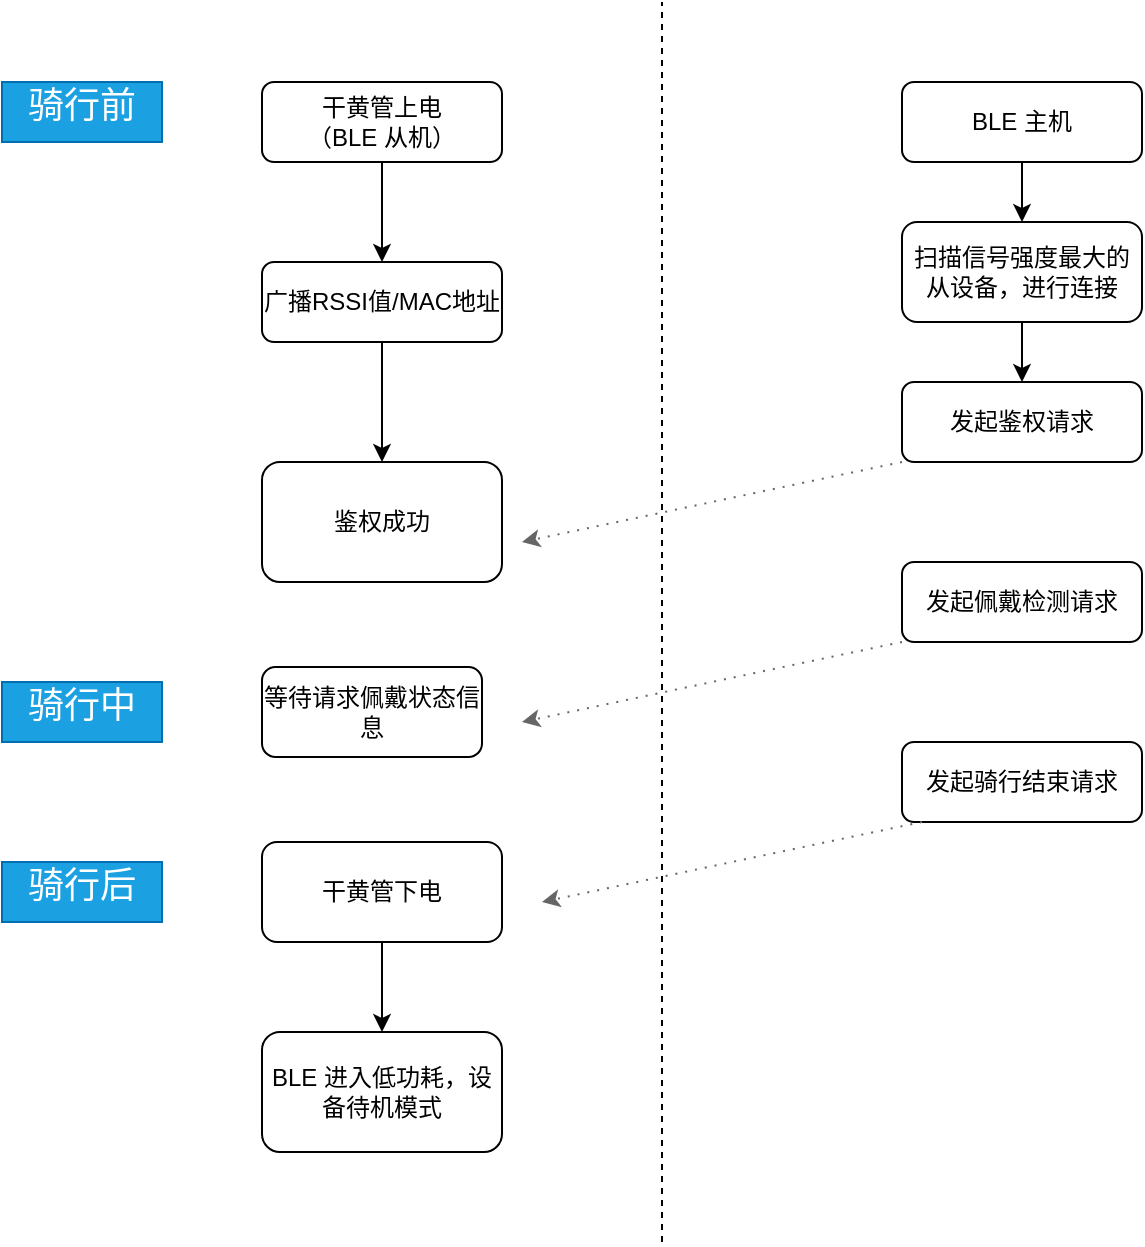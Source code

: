 <mxfile version="22.0.8" type="github">
  <diagram id="C5RBs43oDa-KdzZeNtuy" name="Page-1">
    <mxGraphModel dx="1425" dy="795" grid="1" gridSize="10" guides="1" tooltips="1" connect="1" arrows="1" fold="1" page="1" pageScale="1" pageWidth="827" pageHeight="1169" math="0" shadow="0">
      <root>
        <mxCell id="WIyWlLk6GJQsqaUBKTNV-0" />
        <mxCell id="WIyWlLk6GJQsqaUBKTNV-1" parent="WIyWlLk6GJQsqaUBKTNV-0" />
        <mxCell id="OKXSKGiEREyGPu1v0xaB-46" value="" style="edgeStyle=orthogonalEdgeStyle;rounded=0;orthogonalLoop=1;jettySize=auto;html=1;" edge="1" parent="WIyWlLk6GJQsqaUBKTNV-1" source="WIyWlLk6GJQsqaUBKTNV-3" target="OKXSKGiEREyGPu1v0xaB-12">
          <mxGeometry relative="1" as="geometry" />
        </mxCell>
        <mxCell id="WIyWlLk6GJQsqaUBKTNV-3" value="干黄管上电&lt;br&gt;（BLE 从机）" style="rounded=1;whiteSpace=wrap;html=1;fontSize=12;glass=0;strokeWidth=1;shadow=0;" parent="WIyWlLk6GJQsqaUBKTNV-1" vertex="1">
          <mxGeometry x="160" y="80" width="120" height="40" as="geometry" />
        </mxCell>
        <mxCell id="OKXSKGiEREyGPu1v0xaB-29" value="" style="edgeStyle=orthogonalEdgeStyle;rounded=0;orthogonalLoop=1;jettySize=auto;html=1;" edge="1" parent="WIyWlLk6GJQsqaUBKTNV-1" source="OKXSKGiEREyGPu1v0xaB-12" target="OKXSKGiEREyGPu1v0xaB-28">
          <mxGeometry relative="1" as="geometry" />
        </mxCell>
        <mxCell id="OKXSKGiEREyGPu1v0xaB-12" value="广播RSSI值/MAC地址" style="rounded=1;whiteSpace=wrap;html=1;fontSize=12;glass=0;strokeWidth=1;shadow=0;" vertex="1" parent="WIyWlLk6GJQsqaUBKTNV-1">
          <mxGeometry x="160" y="170" width="120" height="40" as="geometry" />
        </mxCell>
        <mxCell id="OKXSKGiEREyGPu1v0xaB-18" value="&lt;h1 style=&quot;font-size: 18px;&quot;&gt;&lt;font style=&quot;font-weight: normal; font-size: 18px;&quot; color=&quot;#ffffff&quot;&gt;骑行前&lt;/font&gt;&lt;/h1&gt;" style="text;html=1;fillColor=#1ba1e2;spacing=5;spacingTop=-20;whiteSpace=wrap;overflow=hidden;rounded=0;strokeColor=#006EAF;fontColor=#ffffff;align=center;verticalAlign=top;fontSize=18;" vertex="1" parent="WIyWlLk6GJQsqaUBKTNV-1">
          <mxGeometry x="30" y="80" width="80" height="30" as="geometry" />
        </mxCell>
        <mxCell id="OKXSKGiEREyGPu1v0xaB-22" value="" style="endArrow=none;dashed=1;html=1;rounded=0;" edge="1" parent="WIyWlLk6GJQsqaUBKTNV-1">
          <mxGeometry width="50" height="50" relative="1" as="geometry">
            <mxPoint x="360" y="660" as="sourcePoint" />
            <mxPoint x="360" y="40" as="targetPoint" />
          </mxGeometry>
        </mxCell>
        <mxCell id="OKXSKGiEREyGPu1v0xaB-25" value="" style="edgeStyle=orthogonalEdgeStyle;rounded=0;orthogonalLoop=1;jettySize=auto;html=1;" edge="1" parent="WIyWlLk6GJQsqaUBKTNV-1" source="OKXSKGiEREyGPu1v0xaB-23" target="OKXSKGiEREyGPu1v0xaB-24">
          <mxGeometry relative="1" as="geometry" />
        </mxCell>
        <mxCell id="OKXSKGiEREyGPu1v0xaB-23" value="BLE 主机" style="rounded=1;whiteSpace=wrap;html=1;fontSize=12;glass=0;strokeWidth=1;shadow=0;" vertex="1" parent="WIyWlLk6GJQsqaUBKTNV-1">
          <mxGeometry x="480" y="80" width="120" height="40" as="geometry" />
        </mxCell>
        <mxCell id="OKXSKGiEREyGPu1v0xaB-27" value="" style="edgeStyle=orthogonalEdgeStyle;rounded=0;orthogonalLoop=1;jettySize=auto;html=1;" edge="1" parent="WIyWlLk6GJQsqaUBKTNV-1" source="OKXSKGiEREyGPu1v0xaB-24" target="OKXSKGiEREyGPu1v0xaB-26">
          <mxGeometry relative="1" as="geometry" />
        </mxCell>
        <mxCell id="OKXSKGiEREyGPu1v0xaB-24" value="扫描信号强度最大的从设备，进行连接" style="whiteSpace=wrap;html=1;rounded=1;glass=0;strokeWidth=1;shadow=0;" vertex="1" parent="WIyWlLk6GJQsqaUBKTNV-1">
          <mxGeometry x="480" y="150" width="120" height="50" as="geometry" />
        </mxCell>
        <mxCell id="OKXSKGiEREyGPu1v0xaB-26" value="发起鉴权请求" style="whiteSpace=wrap;html=1;rounded=1;glass=0;strokeWidth=1;shadow=0;" vertex="1" parent="WIyWlLk6GJQsqaUBKTNV-1">
          <mxGeometry x="480" y="230" width="120" height="40" as="geometry" />
        </mxCell>
        <mxCell id="OKXSKGiEREyGPu1v0xaB-28" value="鉴权成功" style="whiteSpace=wrap;html=1;rounded=1;glass=0;strokeWidth=1;shadow=0;" vertex="1" parent="WIyWlLk6GJQsqaUBKTNV-1">
          <mxGeometry x="160" y="270" width="120" height="60" as="geometry" />
        </mxCell>
        <mxCell id="OKXSKGiEREyGPu1v0xaB-39" value="" style="endArrow=classic;html=1;rounded=0;exitX=0;exitY=0.75;exitDx=0;exitDy=0;dashed=1;dashPattern=1 4;fillColor=#f5f5f5;gradientColor=#b3b3b3;strokeColor=#666666;" edge="1" parent="WIyWlLk6GJQsqaUBKTNV-1">
          <mxGeometry width="50" height="50" relative="1" as="geometry">
            <mxPoint x="480" y="270" as="sourcePoint" />
            <mxPoint x="290" y="310" as="targetPoint" />
          </mxGeometry>
        </mxCell>
        <mxCell id="OKXSKGiEREyGPu1v0xaB-40" value="&lt;h1 style=&quot;font-size: 18px;&quot;&gt;&lt;font style=&quot;font-weight: normal; font-size: 18px;&quot; color=&quot;#ffffff&quot;&gt;骑行中&lt;/font&gt;&lt;/h1&gt;" style="text;html=1;fillColor=#1ba1e2;spacing=5;spacingTop=-20;whiteSpace=wrap;overflow=hidden;rounded=0;strokeColor=#006EAF;fontColor=#ffffff;align=center;verticalAlign=top;fontSize=18;" vertex="1" parent="WIyWlLk6GJQsqaUBKTNV-1">
          <mxGeometry x="30" y="380" width="80" height="30" as="geometry" />
        </mxCell>
        <mxCell id="OKXSKGiEREyGPu1v0xaB-41" value="等待请求佩戴状态信息" style="rounded=1;whiteSpace=wrap;html=1;fontSize=12;glass=0;strokeWidth=1;shadow=0;" vertex="1" parent="WIyWlLk6GJQsqaUBKTNV-1">
          <mxGeometry x="160" y="372.5" width="110" height="45" as="geometry" />
        </mxCell>
        <mxCell id="OKXSKGiEREyGPu1v0xaB-42" value="&lt;h1 style=&quot;font-size: 18px;&quot;&gt;&lt;font style=&quot;font-weight: normal; font-size: 18px;&quot; color=&quot;#ffffff&quot;&gt;骑行后&lt;/font&gt;&lt;/h1&gt;" style="text;html=1;fillColor=#1ba1e2;spacing=5;spacingTop=-20;whiteSpace=wrap;overflow=hidden;rounded=0;strokeColor=#006EAF;fontColor=#ffffff;align=center;verticalAlign=top;fontSize=18;" vertex="1" parent="WIyWlLk6GJQsqaUBKTNV-1">
          <mxGeometry x="30" y="470" width="80" height="30" as="geometry" />
        </mxCell>
        <mxCell id="OKXSKGiEREyGPu1v0xaB-45" value="" style="edgeStyle=orthogonalEdgeStyle;rounded=0;orthogonalLoop=1;jettySize=auto;html=1;" edge="1" parent="WIyWlLk6GJQsqaUBKTNV-1" source="OKXSKGiEREyGPu1v0xaB-43" target="OKXSKGiEREyGPu1v0xaB-44">
          <mxGeometry relative="1" as="geometry" />
        </mxCell>
        <mxCell id="OKXSKGiEREyGPu1v0xaB-43" value="干黄管下电" style="rounded=1;whiteSpace=wrap;html=1;fontSize=12;glass=0;strokeWidth=1;shadow=0;" vertex="1" parent="WIyWlLk6GJQsqaUBKTNV-1">
          <mxGeometry x="160" y="460" width="120" height="50" as="geometry" />
        </mxCell>
        <mxCell id="OKXSKGiEREyGPu1v0xaB-44" value="BLE 进入低功耗，设备待机模式" style="whiteSpace=wrap;html=1;rounded=1;glass=0;strokeWidth=1;shadow=0;" vertex="1" parent="WIyWlLk6GJQsqaUBKTNV-1">
          <mxGeometry x="160" y="555" width="120" height="60" as="geometry" />
        </mxCell>
        <mxCell id="OKXSKGiEREyGPu1v0xaB-47" value="发起佩戴检测请求" style="whiteSpace=wrap;html=1;rounded=1;glass=0;strokeWidth=1;shadow=0;" vertex="1" parent="WIyWlLk6GJQsqaUBKTNV-1">
          <mxGeometry x="480" y="320" width="120" height="40" as="geometry" />
        </mxCell>
        <mxCell id="OKXSKGiEREyGPu1v0xaB-48" value="发起骑行结束请求" style="whiteSpace=wrap;html=1;rounded=1;glass=0;strokeWidth=1;shadow=0;" vertex="1" parent="WIyWlLk6GJQsqaUBKTNV-1">
          <mxGeometry x="480" y="410" width="120" height="40" as="geometry" />
        </mxCell>
        <mxCell id="OKXSKGiEREyGPu1v0xaB-49" value="" style="endArrow=classic;html=1;rounded=0;exitX=0;exitY=0.75;exitDx=0;exitDy=0;dashed=1;dashPattern=1 4;fillColor=#f5f5f5;gradientColor=#b3b3b3;strokeColor=#666666;" edge="1" parent="WIyWlLk6GJQsqaUBKTNV-1">
          <mxGeometry width="50" height="50" relative="1" as="geometry">
            <mxPoint x="480" y="360" as="sourcePoint" />
            <mxPoint x="290" y="400" as="targetPoint" />
          </mxGeometry>
        </mxCell>
        <mxCell id="OKXSKGiEREyGPu1v0xaB-50" value="" style="endArrow=classic;html=1;rounded=0;exitX=0;exitY=0.75;exitDx=0;exitDy=0;dashed=1;dashPattern=1 4;fillColor=#f5f5f5;gradientColor=#b3b3b3;strokeColor=#666666;" edge="1" parent="WIyWlLk6GJQsqaUBKTNV-1">
          <mxGeometry width="50" height="50" relative="1" as="geometry">
            <mxPoint x="490" y="450" as="sourcePoint" />
            <mxPoint x="300" y="490" as="targetPoint" />
          </mxGeometry>
        </mxCell>
      </root>
    </mxGraphModel>
  </diagram>
</mxfile>
